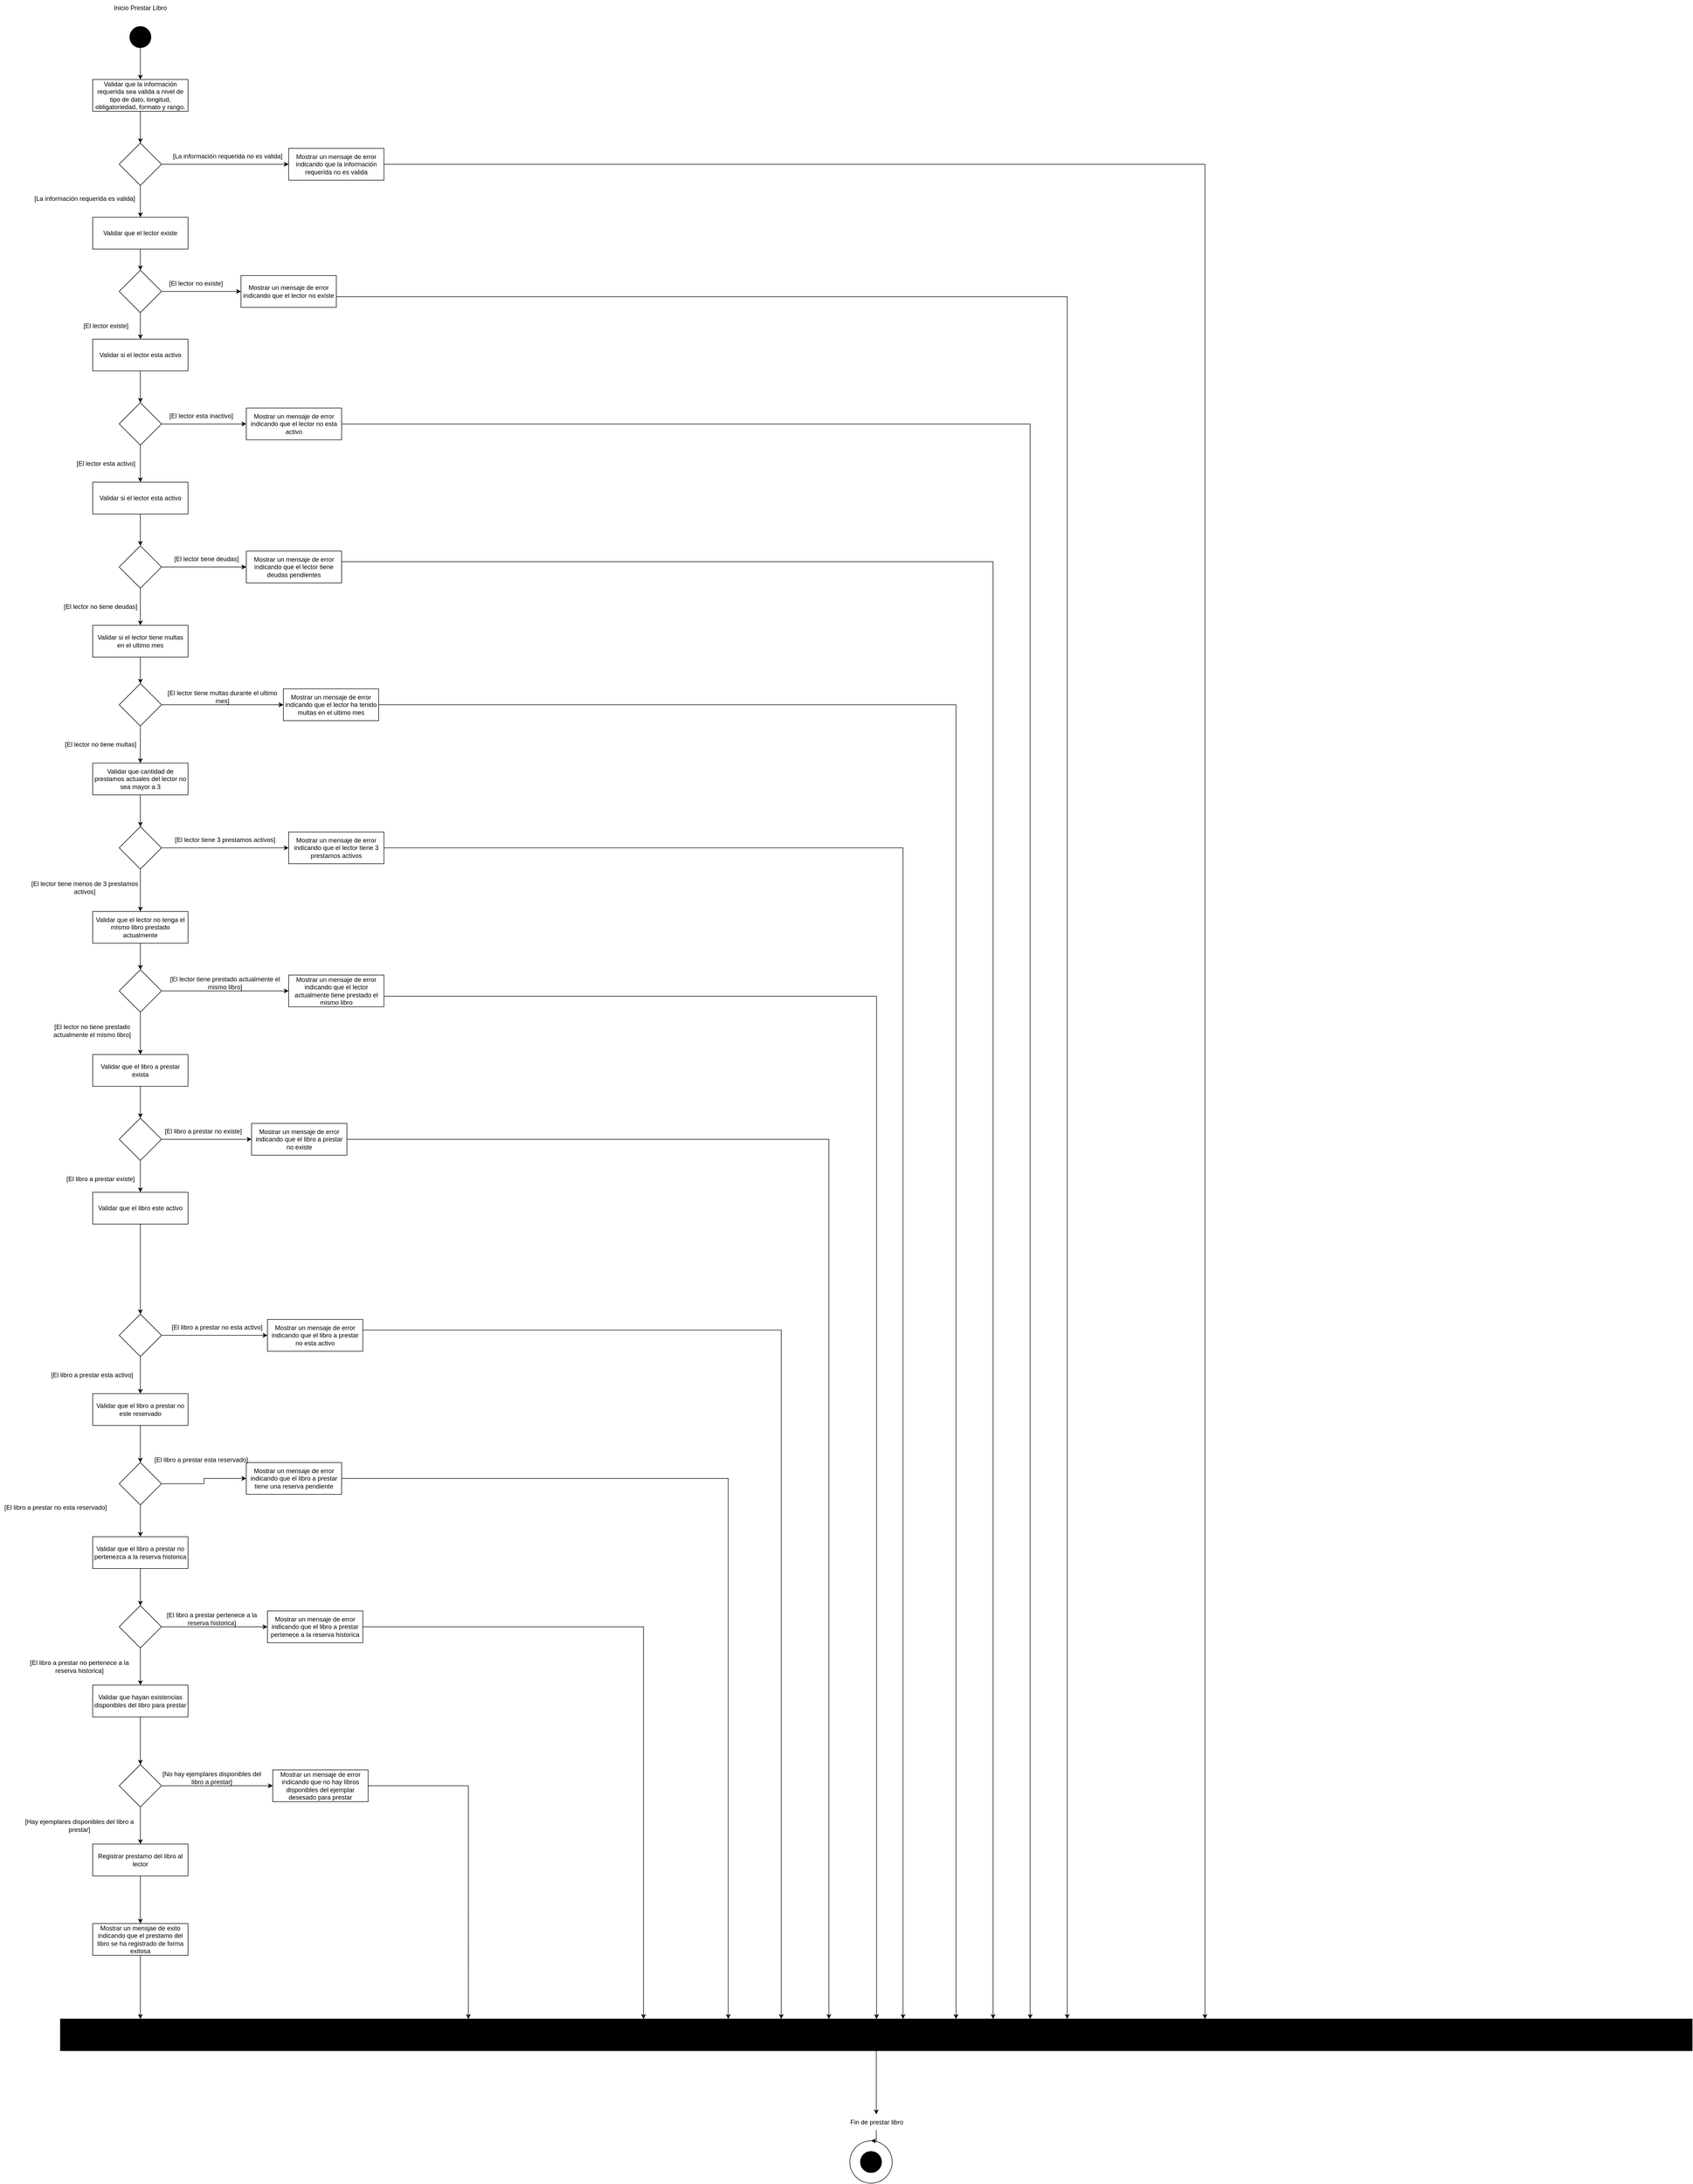 <mxfile version="23.0.2" type="device">
  <diagram name="Página-1" id="2wNSkFwUTsily4vIm5Uc">
    <mxGraphModel dx="4347" dy="2096" grid="1" gridSize="10" guides="1" tooltips="1" connect="1" arrows="1" fold="1" page="1" pageScale="1" pageWidth="827" pageHeight="1169" math="0" shadow="0">
      <root>
        <mxCell id="0" />
        <mxCell id="1" parent="0" />
        <mxCell id="kF7yWYQd2iyiJ4gFR3c6-122" value="" style="ellipse;whiteSpace=wrap;html=1;aspect=fixed;" vertex="1" parent="1">
          <mxGeometry x="1529.5" y="4180" width="80" height="80" as="geometry" />
        </mxCell>
        <mxCell id="kF7yWYQd2iyiJ4gFR3c6-5" style="edgeStyle=orthogonalEdgeStyle;rounded=0;orthogonalLoop=1;jettySize=auto;html=1;" edge="1" parent="1" source="kF7yWYQd2iyiJ4gFR3c6-1" target="kF7yWYQd2iyiJ4gFR3c6-3">
          <mxGeometry relative="1" as="geometry" />
        </mxCell>
        <mxCell id="kF7yWYQd2iyiJ4gFR3c6-1" value="" style="ellipse;whiteSpace=wrap;html=1;aspect=fixed;fillColor=#000000;" vertex="1" parent="1">
          <mxGeometry x="170" y="190" width="40" height="40" as="geometry" />
        </mxCell>
        <mxCell id="kF7yWYQd2iyiJ4gFR3c6-2" value="Inicio Prestar Libro" style="text;html=1;strokeColor=none;fillColor=none;align=center;verticalAlign=middle;whiteSpace=wrap;rounded=0;" vertex="1" parent="1">
          <mxGeometry x="135" y="140" width="110" height="30" as="geometry" />
        </mxCell>
        <mxCell id="kF7yWYQd2iyiJ4gFR3c6-7" style="edgeStyle=orthogonalEdgeStyle;rounded=0;orthogonalLoop=1;jettySize=auto;html=1;entryX=0.5;entryY=0;entryDx=0;entryDy=0;" edge="1" parent="1" source="kF7yWYQd2iyiJ4gFR3c6-3" target="kF7yWYQd2iyiJ4gFR3c6-6">
          <mxGeometry relative="1" as="geometry" />
        </mxCell>
        <mxCell id="kF7yWYQd2iyiJ4gFR3c6-3" value="Validar que la información requerida sea valida a nivel de tipo de dato, longitud, obligatoriedad, formato y rango." style="rounded=0;whiteSpace=wrap;html=1;" vertex="1" parent="1">
          <mxGeometry x="100" y="290" width="180" height="60" as="geometry" />
        </mxCell>
        <mxCell id="kF7yWYQd2iyiJ4gFR3c6-9" style="edgeStyle=orthogonalEdgeStyle;rounded=0;orthogonalLoop=1;jettySize=auto;html=1;" edge="1" parent="1" source="kF7yWYQd2iyiJ4gFR3c6-6" target="kF7yWYQd2iyiJ4gFR3c6-8">
          <mxGeometry relative="1" as="geometry" />
        </mxCell>
        <mxCell id="kF7yWYQd2iyiJ4gFR3c6-13" style="edgeStyle=orthogonalEdgeStyle;rounded=0;orthogonalLoop=1;jettySize=auto;html=1;" edge="1" parent="1" source="kF7yWYQd2iyiJ4gFR3c6-6" target="kF7yWYQd2iyiJ4gFR3c6-12">
          <mxGeometry relative="1" as="geometry" />
        </mxCell>
        <mxCell id="kF7yWYQd2iyiJ4gFR3c6-6" value="" style="rhombus;whiteSpace=wrap;html=1;" vertex="1" parent="1">
          <mxGeometry x="150" y="410" width="80" height="80" as="geometry" />
        </mxCell>
        <mxCell id="kF7yWYQd2iyiJ4gFR3c6-118" style="edgeStyle=orthogonalEdgeStyle;rounded=0;orthogonalLoop=1;jettySize=auto;html=1;" edge="1" parent="1" source="kF7yWYQd2iyiJ4gFR3c6-8" target="kF7yWYQd2iyiJ4gFR3c6-105">
          <mxGeometry relative="1" as="geometry">
            <Array as="points">
              <mxPoint x="2200" y="450" />
            </Array>
          </mxGeometry>
        </mxCell>
        <mxCell id="kF7yWYQd2iyiJ4gFR3c6-8" value="Mostrar un mensaje de error indicando que la información requerida no es valida" style="rounded=0;whiteSpace=wrap;html=1;" vertex="1" parent="1">
          <mxGeometry x="470" y="420" width="180" height="60" as="geometry" />
        </mxCell>
        <mxCell id="kF7yWYQd2iyiJ4gFR3c6-10" value="[La información requerida no es valida]" style="text;html=1;strokeColor=none;fillColor=none;align=center;verticalAlign=middle;whiteSpace=wrap;rounded=0;" vertex="1" parent="1">
          <mxGeometry x="250" y="420" width="210" height="30" as="geometry" />
        </mxCell>
        <mxCell id="kF7yWYQd2iyiJ4gFR3c6-11" value="[La información requerida es valida]" style="text;html=1;strokeColor=none;fillColor=none;align=center;verticalAlign=middle;whiteSpace=wrap;rounded=0;" vertex="1" parent="1">
          <mxGeometry x="-20" y="500" width="210" height="30" as="geometry" />
        </mxCell>
        <mxCell id="kF7yWYQd2iyiJ4gFR3c6-15" style="edgeStyle=orthogonalEdgeStyle;rounded=0;orthogonalLoop=1;jettySize=auto;html=1;" edge="1" parent="1" source="kF7yWYQd2iyiJ4gFR3c6-12" target="kF7yWYQd2iyiJ4gFR3c6-14">
          <mxGeometry relative="1" as="geometry" />
        </mxCell>
        <mxCell id="kF7yWYQd2iyiJ4gFR3c6-12" value="Validar que el lector existe" style="rounded=0;whiteSpace=wrap;html=1;" vertex="1" parent="1">
          <mxGeometry x="100" y="550" width="180" height="60" as="geometry" />
        </mxCell>
        <mxCell id="kF7yWYQd2iyiJ4gFR3c6-18" style="edgeStyle=orthogonalEdgeStyle;rounded=0;orthogonalLoop=1;jettySize=auto;html=1;" edge="1" parent="1" source="kF7yWYQd2iyiJ4gFR3c6-14" target="kF7yWYQd2iyiJ4gFR3c6-17">
          <mxGeometry relative="1" as="geometry" />
        </mxCell>
        <mxCell id="kF7yWYQd2iyiJ4gFR3c6-20" style="edgeStyle=orthogonalEdgeStyle;rounded=0;orthogonalLoop=1;jettySize=auto;html=1;" edge="1" parent="1" source="kF7yWYQd2iyiJ4gFR3c6-14" target="kF7yWYQd2iyiJ4gFR3c6-19">
          <mxGeometry relative="1" as="geometry" />
        </mxCell>
        <mxCell id="kF7yWYQd2iyiJ4gFR3c6-14" value="" style="rhombus;whiteSpace=wrap;html=1;" vertex="1" parent="1">
          <mxGeometry x="150" y="650" width="80" height="80" as="geometry" />
        </mxCell>
        <mxCell id="kF7yWYQd2iyiJ4gFR3c6-16" value="[El lector no existe]" style="text;html=1;strokeColor=none;fillColor=none;align=center;verticalAlign=middle;whiteSpace=wrap;rounded=0;" vertex="1" parent="1">
          <mxGeometry x="190" y="660" width="210" height="30" as="geometry" />
        </mxCell>
        <mxCell id="kF7yWYQd2iyiJ4gFR3c6-117" style="edgeStyle=orthogonalEdgeStyle;rounded=0;orthogonalLoop=1;jettySize=auto;html=1;" edge="1" parent="1" source="kF7yWYQd2iyiJ4gFR3c6-17" target="kF7yWYQd2iyiJ4gFR3c6-105">
          <mxGeometry relative="1" as="geometry">
            <Array as="points">
              <mxPoint x="1940" y="700" />
            </Array>
          </mxGeometry>
        </mxCell>
        <mxCell id="kF7yWYQd2iyiJ4gFR3c6-17" value="Mostrar un mensaje de error indicando que el lector no existe" style="rounded=0;whiteSpace=wrap;html=1;" vertex="1" parent="1">
          <mxGeometry x="380" y="660" width="180" height="60" as="geometry" />
        </mxCell>
        <mxCell id="kF7yWYQd2iyiJ4gFR3c6-37" style="edgeStyle=orthogonalEdgeStyle;rounded=0;orthogonalLoop=1;jettySize=auto;html=1;" edge="1" parent="1" source="kF7yWYQd2iyiJ4gFR3c6-19" target="kF7yWYQd2iyiJ4gFR3c6-22">
          <mxGeometry relative="1" as="geometry" />
        </mxCell>
        <mxCell id="kF7yWYQd2iyiJ4gFR3c6-19" value="Validar si el lector esta activo" style="rounded=0;whiteSpace=wrap;html=1;" vertex="1" parent="1">
          <mxGeometry x="100" y="780" width="180" height="60" as="geometry" />
        </mxCell>
        <mxCell id="kF7yWYQd2iyiJ4gFR3c6-21" value="[El lector existe]" style="text;html=1;strokeColor=none;fillColor=none;align=center;verticalAlign=middle;whiteSpace=wrap;rounded=0;" vertex="1" parent="1">
          <mxGeometry x="20" y="740" width="210" height="30" as="geometry" />
        </mxCell>
        <mxCell id="kF7yWYQd2iyiJ4gFR3c6-38" style="edgeStyle=orthogonalEdgeStyle;rounded=0;orthogonalLoop=1;jettySize=auto;html=1;entryX=0;entryY=0.5;entryDx=0;entryDy=0;" edge="1" parent="1" source="kF7yWYQd2iyiJ4gFR3c6-22" target="kF7yWYQd2iyiJ4gFR3c6-24">
          <mxGeometry relative="1" as="geometry" />
        </mxCell>
        <mxCell id="kF7yWYQd2iyiJ4gFR3c6-39" style="edgeStyle=orthogonalEdgeStyle;rounded=0;orthogonalLoop=1;jettySize=auto;html=1;" edge="1" parent="1" source="kF7yWYQd2iyiJ4gFR3c6-22" target="kF7yWYQd2iyiJ4gFR3c6-25">
          <mxGeometry relative="1" as="geometry" />
        </mxCell>
        <mxCell id="kF7yWYQd2iyiJ4gFR3c6-22" value="" style="rhombus;whiteSpace=wrap;html=1;" vertex="1" parent="1">
          <mxGeometry x="150" y="900" width="80" height="80" as="geometry" />
        </mxCell>
        <mxCell id="kF7yWYQd2iyiJ4gFR3c6-23" value="[El lector esta inactivo]" style="text;html=1;strokeColor=none;fillColor=none;align=center;verticalAlign=middle;whiteSpace=wrap;rounded=0;" vertex="1" parent="1">
          <mxGeometry x="200" y="910" width="210" height="30" as="geometry" />
        </mxCell>
        <mxCell id="kF7yWYQd2iyiJ4gFR3c6-116" style="edgeStyle=orthogonalEdgeStyle;rounded=0;orthogonalLoop=1;jettySize=auto;html=1;" edge="1" parent="1" source="kF7yWYQd2iyiJ4gFR3c6-24" target="kF7yWYQd2iyiJ4gFR3c6-105">
          <mxGeometry relative="1" as="geometry">
            <Array as="points">
              <mxPoint x="1870" y="940" />
            </Array>
          </mxGeometry>
        </mxCell>
        <mxCell id="kF7yWYQd2iyiJ4gFR3c6-24" value="Mostrar un mensaje de error indicando que el lector no esta activo" style="rounded=0;whiteSpace=wrap;html=1;" vertex="1" parent="1">
          <mxGeometry x="390" y="910" width="180" height="60" as="geometry" />
        </mxCell>
        <mxCell id="kF7yWYQd2iyiJ4gFR3c6-40" style="edgeStyle=orthogonalEdgeStyle;rounded=0;orthogonalLoop=1;jettySize=auto;html=1;entryX=0.5;entryY=0;entryDx=0;entryDy=0;" edge="1" parent="1" source="kF7yWYQd2iyiJ4gFR3c6-25" target="kF7yWYQd2iyiJ4gFR3c6-27">
          <mxGeometry relative="1" as="geometry" />
        </mxCell>
        <mxCell id="kF7yWYQd2iyiJ4gFR3c6-25" value="Validar si el lector esta activo" style="rounded=0;whiteSpace=wrap;html=1;" vertex="1" parent="1">
          <mxGeometry x="100" y="1050" width="180" height="60" as="geometry" />
        </mxCell>
        <mxCell id="kF7yWYQd2iyiJ4gFR3c6-26" value="[El lector esta activo]" style="text;html=1;strokeColor=none;fillColor=none;align=center;verticalAlign=middle;whiteSpace=wrap;rounded=0;" vertex="1" parent="1">
          <mxGeometry x="20" y="1000" width="210" height="30" as="geometry" />
        </mxCell>
        <mxCell id="kF7yWYQd2iyiJ4gFR3c6-41" style="edgeStyle=orthogonalEdgeStyle;rounded=0;orthogonalLoop=1;jettySize=auto;html=1;" edge="1" parent="1" source="kF7yWYQd2iyiJ4gFR3c6-27" target="kF7yWYQd2iyiJ4gFR3c6-29">
          <mxGeometry relative="1" as="geometry" />
        </mxCell>
        <mxCell id="kF7yWYQd2iyiJ4gFR3c6-42" style="edgeStyle=orthogonalEdgeStyle;rounded=0;orthogonalLoop=1;jettySize=auto;html=1;" edge="1" parent="1" source="kF7yWYQd2iyiJ4gFR3c6-27" target="kF7yWYQd2iyiJ4gFR3c6-31">
          <mxGeometry relative="1" as="geometry" />
        </mxCell>
        <mxCell id="kF7yWYQd2iyiJ4gFR3c6-27" value="" style="rhombus;whiteSpace=wrap;html=1;" vertex="1" parent="1">
          <mxGeometry x="150" y="1170" width="80" height="80" as="geometry" />
        </mxCell>
        <mxCell id="kF7yWYQd2iyiJ4gFR3c6-28" value="[El lector tiene deudas]" style="text;html=1;strokeColor=none;fillColor=none;align=center;verticalAlign=middle;whiteSpace=wrap;rounded=0;" vertex="1" parent="1">
          <mxGeometry x="210" y="1180" width="210" height="30" as="geometry" />
        </mxCell>
        <mxCell id="kF7yWYQd2iyiJ4gFR3c6-115" style="edgeStyle=orthogonalEdgeStyle;rounded=0;orthogonalLoop=1;jettySize=auto;html=1;" edge="1" parent="1" source="kF7yWYQd2iyiJ4gFR3c6-29" target="kF7yWYQd2iyiJ4gFR3c6-105">
          <mxGeometry relative="1" as="geometry">
            <Array as="points">
              <mxPoint x="1800" y="1200" />
            </Array>
          </mxGeometry>
        </mxCell>
        <mxCell id="kF7yWYQd2iyiJ4gFR3c6-29" value="Mostrar un mensaje de error indicando que el lector tiene deudas pendientes" style="rounded=0;whiteSpace=wrap;html=1;" vertex="1" parent="1">
          <mxGeometry x="390" y="1180" width="180" height="60" as="geometry" />
        </mxCell>
        <mxCell id="kF7yWYQd2iyiJ4gFR3c6-30" value="[El lector no tiene deudas]" style="text;html=1;strokeColor=none;fillColor=none;align=center;verticalAlign=middle;whiteSpace=wrap;rounded=0;" vertex="1" parent="1">
          <mxGeometry x="10" y="1270" width="210" height="30" as="geometry" />
        </mxCell>
        <mxCell id="kF7yWYQd2iyiJ4gFR3c6-43" style="edgeStyle=orthogonalEdgeStyle;rounded=0;orthogonalLoop=1;jettySize=auto;html=1;entryX=0.5;entryY=0;entryDx=0;entryDy=0;" edge="1" parent="1" source="kF7yWYQd2iyiJ4gFR3c6-31" target="kF7yWYQd2iyiJ4gFR3c6-32">
          <mxGeometry relative="1" as="geometry" />
        </mxCell>
        <mxCell id="kF7yWYQd2iyiJ4gFR3c6-31" value="Validar si el lector tiene multas en el ultimo mes" style="rounded=0;whiteSpace=wrap;html=1;" vertex="1" parent="1">
          <mxGeometry x="100" y="1320" width="180" height="60" as="geometry" />
        </mxCell>
        <mxCell id="kF7yWYQd2iyiJ4gFR3c6-44" style="edgeStyle=orthogonalEdgeStyle;rounded=0;orthogonalLoop=1;jettySize=auto;html=1;entryX=0;entryY=0.5;entryDx=0;entryDy=0;" edge="1" parent="1" source="kF7yWYQd2iyiJ4gFR3c6-32" target="kF7yWYQd2iyiJ4gFR3c6-33">
          <mxGeometry relative="1" as="geometry" />
        </mxCell>
        <mxCell id="kF7yWYQd2iyiJ4gFR3c6-45" style="edgeStyle=orthogonalEdgeStyle;rounded=0;orthogonalLoop=1;jettySize=auto;html=1;entryX=0.5;entryY=0;entryDx=0;entryDy=0;" edge="1" parent="1" source="kF7yWYQd2iyiJ4gFR3c6-32" target="kF7yWYQd2iyiJ4gFR3c6-36">
          <mxGeometry relative="1" as="geometry" />
        </mxCell>
        <mxCell id="kF7yWYQd2iyiJ4gFR3c6-32" value="" style="rhombus;whiteSpace=wrap;html=1;" vertex="1" parent="1">
          <mxGeometry x="150" y="1430" width="80" height="80" as="geometry" />
        </mxCell>
        <mxCell id="kF7yWYQd2iyiJ4gFR3c6-114" style="edgeStyle=orthogonalEdgeStyle;rounded=0;orthogonalLoop=1;jettySize=auto;html=1;" edge="1" parent="1" source="kF7yWYQd2iyiJ4gFR3c6-33" target="kF7yWYQd2iyiJ4gFR3c6-105">
          <mxGeometry relative="1" as="geometry">
            <Array as="points">
              <mxPoint x="1730" y="1470" />
            </Array>
          </mxGeometry>
        </mxCell>
        <mxCell id="kF7yWYQd2iyiJ4gFR3c6-33" value="Mostrar un mensaje de error indicando que el lector ha tenido multas en el ultimo mes" style="rounded=0;whiteSpace=wrap;html=1;" vertex="1" parent="1">
          <mxGeometry x="460" y="1440" width="180" height="60" as="geometry" />
        </mxCell>
        <mxCell id="kF7yWYQd2iyiJ4gFR3c6-34" value="[El lector tiene multas durante el ultimo mes]" style="text;html=1;strokeColor=none;fillColor=none;align=center;verticalAlign=middle;whiteSpace=wrap;rounded=0;" vertex="1" parent="1">
          <mxGeometry x="240" y="1440" width="210" height="30" as="geometry" />
        </mxCell>
        <mxCell id="kF7yWYQd2iyiJ4gFR3c6-35" value="[El lector no tiene multas]" style="text;html=1;strokeColor=none;fillColor=none;align=center;verticalAlign=middle;whiteSpace=wrap;rounded=0;" vertex="1" parent="1">
          <mxGeometry x="10" y="1530" width="210" height="30" as="geometry" />
        </mxCell>
        <mxCell id="kF7yWYQd2iyiJ4gFR3c6-54" style="edgeStyle=orthogonalEdgeStyle;rounded=0;orthogonalLoop=1;jettySize=auto;html=1;entryX=0.5;entryY=0;entryDx=0;entryDy=0;" edge="1" parent="1" source="kF7yWYQd2iyiJ4gFR3c6-36" target="kF7yWYQd2iyiJ4gFR3c6-46">
          <mxGeometry relative="1" as="geometry" />
        </mxCell>
        <mxCell id="kF7yWYQd2iyiJ4gFR3c6-36" value="Validar que cantidad de prestamos actuales del lector no sea mayor a 3" style="rounded=0;whiteSpace=wrap;html=1;" vertex="1" parent="1">
          <mxGeometry x="100" y="1580" width="180" height="60" as="geometry" />
        </mxCell>
        <mxCell id="kF7yWYQd2iyiJ4gFR3c6-55" style="edgeStyle=orthogonalEdgeStyle;rounded=0;orthogonalLoop=1;jettySize=auto;html=1;" edge="1" parent="1" source="kF7yWYQd2iyiJ4gFR3c6-46" target="kF7yWYQd2iyiJ4gFR3c6-47">
          <mxGeometry relative="1" as="geometry" />
        </mxCell>
        <mxCell id="kF7yWYQd2iyiJ4gFR3c6-56" style="edgeStyle=orthogonalEdgeStyle;rounded=0;orthogonalLoop=1;jettySize=auto;html=1;entryX=0.5;entryY=0;entryDx=0;entryDy=0;" edge="1" parent="1" source="kF7yWYQd2iyiJ4gFR3c6-46" target="kF7yWYQd2iyiJ4gFR3c6-49">
          <mxGeometry relative="1" as="geometry" />
        </mxCell>
        <mxCell id="kF7yWYQd2iyiJ4gFR3c6-46" value="" style="rhombus;whiteSpace=wrap;html=1;" vertex="1" parent="1">
          <mxGeometry x="150" y="1700" width="80" height="80" as="geometry" />
        </mxCell>
        <mxCell id="kF7yWYQd2iyiJ4gFR3c6-113" style="edgeStyle=orthogonalEdgeStyle;rounded=0;orthogonalLoop=1;jettySize=auto;html=1;" edge="1" parent="1" source="kF7yWYQd2iyiJ4gFR3c6-47" target="kF7yWYQd2iyiJ4gFR3c6-105">
          <mxGeometry relative="1" as="geometry">
            <Array as="points">
              <mxPoint x="1630" y="1740" />
            </Array>
          </mxGeometry>
        </mxCell>
        <mxCell id="kF7yWYQd2iyiJ4gFR3c6-47" value="Mostrar un mensaje de error indicando que el lector tiene 3 prestamos activos" style="rounded=0;whiteSpace=wrap;html=1;" vertex="1" parent="1">
          <mxGeometry x="470" y="1710" width="180" height="60" as="geometry" />
        </mxCell>
        <mxCell id="kF7yWYQd2iyiJ4gFR3c6-48" value="[El lector tiene 3 prestamos activos]" style="text;html=1;strokeColor=none;fillColor=none;align=center;verticalAlign=middle;whiteSpace=wrap;rounded=0;" vertex="1" parent="1">
          <mxGeometry x="245" y="1710" width="210" height="30" as="geometry" />
        </mxCell>
        <mxCell id="kF7yWYQd2iyiJ4gFR3c6-57" style="edgeStyle=orthogonalEdgeStyle;rounded=0;orthogonalLoop=1;jettySize=auto;html=1;entryX=0.5;entryY=0;entryDx=0;entryDy=0;" edge="1" parent="1" source="kF7yWYQd2iyiJ4gFR3c6-49" target="kF7yWYQd2iyiJ4gFR3c6-51">
          <mxGeometry relative="1" as="geometry" />
        </mxCell>
        <mxCell id="kF7yWYQd2iyiJ4gFR3c6-49" value="Validar que el lector no tenga el mismo libro prestado actualmente" style="rounded=0;whiteSpace=wrap;html=1;" vertex="1" parent="1">
          <mxGeometry x="100" y="1860" width="180" height="60" as="geometry" />
        </mxCell>
        <mxCell id="kF7yWYQd2iyiJ4gFR3c6-50" value="[El lector tiene menos de 3 prestamos activos]" style="text;html=1;strokeColor=none;fillColor=none;align=center;verticalAlign=middle;whiteSpace=wrap;rounded=0;" vertex="1" parent="1">
          <mxGeometry x="-20" y="1800" width="210" height="30" as="geometry" />
        </mxCell>
        <mxCell id="kF7yWYQd2iyiJ4gFR3c6-58" style="edgeStyle=orthogonalEdgeStyle;rounded=0;orthogonalLoop=1;jettySize=auto;html=1;" edge="1" parent="1" source="kF7yWYQd2iyiJ4gFR3c6-51" target="kF7yWYQd2iyiJ4gFR3c6-53">
          <mxGeometry relative="1" as="geometry" />
        </mxCell>
        <mxCell id="kF7yWYQd2iyiJ4gFR3c6-61" style="edgeStyle=orthogonalEdgeStyle;rounded=0;orthogonalLoop=1;jettySize=auto;html=1;" edge="1" parent="1" source="kF7yWYQd2iyiJ4gFR3c6-51" target="kF7yWYQd2iyiJ4gFR3c6-59">
          <mxGeometry relative="1" as="geometry" />
        </mxCell>
        <mxCell id="kF7yWYQd2iyiJ4gFR3c6-51" value="" style="rhombus;whiteSpace=wrap;html=1;" vertex="1" parent="1">
          <mxGeometry x="150" y="1970" width="80" height="80" as="geometry" />
        </mxCell>
        <mxCell id="kF7yWYQd2iyiJ4gFR3c6-52" value="[El lector tiene prestado actualmente el mismo libro]" style="text;html=1;strokeColor=none;fillColor=none;align=center;verticalAlign=middle;whiteSpace=wrap;rounded=0;" vertex="1" parent="1">
          <mxGeometry x="245" y="1980" width="210" height="30" as="geometry" />
        </mxCell>
        <mxCell id="kF7yWYQd2iyiJ4gFR3c6-112" style="edgeStyle=orthogonalEdgeStyle;rounded=0;orthogonalLoop=1;jettySize=auto;html=1;" edge="1" parent="1" source="kF7yWYQd2iyiJ4gFR3c6-53" target="kF7yWYQd2iyiJ4gFR3c6-105">
          <mxGeometry relative="1" as="geometry">
            <Array as="points">
              <mxPoint x="1580" y="2020" />
            </Array>
          </mxGeometry>
        </mxCell>
        <mxCell id="kF7yWYQd2iyiJ4gFR3c6-53" value="Mostrar un mensaje de error indicando que el lector actualmente tiene prestado el mismo libro" style="rounded=0;whiteSpace=wrap;html=1;" vertex="1" parent="1">
          <mxGeometry x="470" y="1980" width="180" height="60" as="geometry" />
        </mxCell>
        <mxCell id="kF7yWYQd2iyiJ4gFR3c6-63" style="edgeStyle=orthogonalEdgeStyle;rounded=0;orthogonalLoop=1;jettySize=auto;html=1;" edge="1" parent="1" source="kF7yWYQd2iyiJ4gFR3c6-59" target="kF7yWYQd2iyiJ4gFR3c6-62">
          <mxGeometry relative="1" as="geometry" />
        </mxCell>
        <mxCell id="kF7yWYQd2iyiJ4gFR3c6-59" value="Validar que el libro a prestar exista" style="rounded=0;whiteSpace=wrap;html=1;" vertex="1" parent="1">
          <mxGeometry x="100" y="2130" width="180" height="60" as="geometry" />
        </mxCell>
        <mxCell id="kF7yWYQd2iyiJ4gFR3c6-60" value="[El lector no tiene prestado actualmente el mismo libro]" style="text;html=1;strokeColor=none;fillColor=none;align=center;verticalAlign=middle;whiteSpace=wrap;rounded=0;" vertex="1" parent="1">
          <mxGeometry x="-6" y="2070" width="210" height="30" as="geometry" />
        </mxCell>
        <mxCell id="kF7yWYQd2iyiJ4gFR3c6-66" style="edgeStyle=orthogonalEdgeStyle;rounded=0;orthogonalLoop=1;jettySize=auto;html=1;" edge="1" parent="1" source="kF7yWYQd2iyiJ4gFR3c6-62" target="kF7yWYQd2iyiJ4gFR3c6-64">
          <mxGeometry relative="1" as="geometry" />
        </mxCell>
        <mxCell id="kF7yWYQd2iyiJ4gFR3c6-69" style="edgeStyle=orthogonalEdgeStyle;rounded=0;orthogonalLoop=1;jettySize=auto;html=1;" edge="1" parent="1" source="kF7yWYQd2iyiJ4gFR3c6-62" target="kF7yWYQd2iyiJ4gFR3c6-68">
          <mxGeometry relative="1" as="geometry" />
        </mxCell>
        <mxCell id="kF7yWYQd2iyiJ4gFR3c6-62" value="" style="rhombus;whiteSpace=wrap;html=1;" vertex="1" parent="1">
          <mxGeometry x="150" y="2250" width="80" height="80" as="geometry" />
        </mxCell>
        <mxCell id="kF7yWYQd2iyiJ4gFR3c6-111" style="edgeStyle=orthogonalEdgeStyle;rounded=0;orthogonalLoop=1;jettySize=auto;html=1;" edge="1" parent="1" source="kF7yWYQd2iyiJ4gFR3c6-64" target="kF7yWYQd2iyiJ4gFR3c6-105">
          <mxGeometry relative="1" as="geometry">
            <Array as="points">
              <mxPoint x="1490" y="2290" />
            </Array>
          </mxGeometry>
        </mxCell>
        <mxCell id="kF7yWYQd2iyiJ4gFR3c6-64" value="Mostrar un mensaje de error indicando que el libro a prestar no existe" style="rounded=0;whiteSpace=wrap;html=1;" vertex="1" parent="1">
          <mxGeometry x="400" y="2260" width="180" height="60" as="geometry" />
        </mxCell>
        <mxCell id="kF7yWYQd2iyiJ4gFR3c6-65" value="[El libro a prestar no existe]" style="text;html=1;strokeColor=none;fillColor=none;align=center;verticalAlign=middle;whiteSpace=wrap;rounded=0;" vertex="1" parent="1">
          <mxGeometry x="204" y="2260" width="210" height="30" as="geometry" />
        </mxCell>
        <mxCell id="kF7yWYQd2iyiJ4gFR3c6-67" value="[El libro a prestar existe]" style="text;html=1;strokeColor=none;fillColor=none;align=center;verticalAlign=middle;whiteSpace=wrap;rounded=0;" vertex="1" parent="1">
          <mxGeometry x="10" y="2350" width="210" height="30" as="geometry" />
        </mxCell>
        <mxCell id="kF7yWYQd2iyiJ4gFR3c6-73" style="edgeStyle=orthogonalEdgeStyle;rounded=0;orthogonalLoop=1;jettySize=auto;html=1;entryX=0.5;entryY=0;entryDx=0;entryDy=0;" edge="1" parent="1" source="kF7yWYQd2iyiJ4gFR3c6-68" target="kF7yWYQd2iyiJ4gFR3c6-70">
          <mxGeometry relative="1" as="geometry">
            <mxPoint x="190" y="2590" as="targetPoint" />
          </mxGeometry>
        </mxCell>
        <mxCell id="kF7yWYQd2iyiJ4gFR3c6-68" value="Validar que el libro este activo" style="rounded=0;whiteSpace=wrap;html=1;" vertex="1" parent="1">
          <mxGeometry x="100" y="2390" width="180" height="60" as="geometry" />
        </mxCell>
        <mxCell id="kF7yWYQd2iyiJ4gFR3c6-74" style="edgeStyle=orthogonalEdgeStyle;rounded=0;orthogonalLoop=1;jettySize=auto;html=1;" edge="1" parent="1" source="kF7yWYQd2iyiJ4gFR3c6-70" target="kF7yWYQd2iyiJ4gFR3c6-71">
          <mxGeometry relative="1" as="geometry" />
        </mxCell>
        <mxCell id="kF7yWYQd2iyiJ4gFR3c6-77" style="edgeStyle=orthogonalEdgeStyle;rounded=0;orthogonalLoop=1;jettySize=auto;html=1;entryX=0.5;entryY=0;entryDx=0;entryDy=0;" edge="1" parent="1" source="kF7yWYQd2iyiJ4gFR3c6-70" target="kF7yWYQd2iyiJ4gFR3c6-76">
          <mxGeometry relative="1" as="geometry" />
        </mxCell>
        <mxCell id="kF7yWYQd2iyiJ4gFR3c6-70" value="" style="rhombus;whiteSpace=wrap;html=1;" vertex="1" parent="1">
          <mxGeometry x="150" y="2620" width="80" height="80" as="geometry" />
        </mxCell>
        <mxCell id="kF7yWYQd2iyiJ4gFR3c6-110" style="edgeStyle=orthogonalEdgeStyle;rounded=0;orthogonalLoop=1;jettySize=auto;html=1;" edge="1" parent="1" source="kF7yWYQd2iyiJ4gFR3c6-71" target="kF7yWYQd2iyiJ4gFR3c6-105">
          <mxGeometry relative="1" as="geometry">
            <Array as="points">
              <mxPoint x="1400" y="2650" />
            </Array>
          </mxGeometry>
        </mxCell>
        <mxCell id="kF7yWYQd2iyiJ4gFR3c6-71" value="Mostrar un mensaje de error indicando que el libro a prestar no esta activo" style="rounded=0;whiteSpace=wrap;html=1;" vertex="1" parent="1">
          <mxGeometry x="430" y="2630" width="180" height="60" as="geometry" />
        </mxCell>
        <mxCell id="kF7yWYQd2iyiJ4gFR3c6-72" value="[El libro a prestar no esta activo]" style="text;html=1;strokeColor=none;fillColor=none;align=center;verticalAlign=middle;whiteSpace=wrap;rounded=0;" vertex="1" parent="1">
          <mxGeometry x="230" y="2630" width="210" height="30" as="geometry" />
        </mxCell>
        <mxCell id="kF7yWYQd2iyiJ4gFR3c6-75" value="[El libro a prestar esta activo]" style="text;html=1;strokeColor=none;fillColor=none;align=center;verticalAlign=middle;whiteSpace=wrap;rounded=0;" vertex="1" parent="1">
          <mxGeometry x="-6" y="2720" width="210" height="30" as="geometry" />
        </mxCell>
        <mxCell id="kF7yWYQd2iyiJ4gFR3c6-91" style="edgeStyle=orthogonalEdgeStyle;rounded=0;orthogonalLoop=1;jettySize=auto;html=1;entryX=0.5;entryY=0;entryDx=0;entryDy=0;" edge="1" parent="1" source="kF7yWYQd2iyiJ4gFR3c6-76" target="kF7yWYQd2iyiJ4gFR3c6-79">
          <mxGeometry relative="1" as="geometry" />
        </mxCell>
        <mxCell id="kF7yWYQd2iyiJ4gFR3c6-76" value="Validar que el libro a prestar no este reservado" style="rounded=0;whiteSpace=wrap;html=1;" vertex="1" parent="1">
          <mxGeometry x="100" y="2770" width="180" height="60" as="geometry" />
        </mxCell>
        <mxCell id="kF7yWYQd2iyiJ4gFR3c6-92" style="edgeStyle=orthogonalEdgeStyle;rounded=0;orthogonalLoop=1;jettySize=auto;html=1;entryX=0;entryY=0.5;entryDx=0;entryDy=0;" edge="1" parent="1" source="kF7yWYQd2iyiJ4gFR3c6-79" target="kF7yWYQd2iyiJ4gFR3c6-80">
          <mxGeometry relative="1" as="geometry" />
        </mxCell>
        <mxCell id="kF7yWYQd2iyiJ4gFR3c6-103" style="edgeStyle=orthogonalEdgeStyle;rounded=0;orthogonalLoop=1;jettySize=auto;html=1;" edge="1" parent="1" source="kF7yWYQd2iyiJ4gFR3c6-79" target="kF7yWYQd2iyiJ4gFR3c6-82">
          <mxGeometry relative="1" as="geometry" />
        </mxCell>
        <mxCell id="kF7yWYQd2iyiJ4gFR3c6-79" value="" style="rhombus;whiteSpace=wrap;html=1;" vertex="1" parent="1">
          <mxGeometry x="150" y="2900" width="80" height="80" as="geometry" />
        </mxCell>
        <mxCell id="kF7yWYQd2iyiJ4gFR3c6-109" style="edgeStyle=orthogonalEdgeStyle;rounded=0;orthogonalLoop=1;jettySize=auto;html=1;" edge="1" parent="1" source="kF7yWYQd2iyiJ4gFR3c6-80" target="kF7yWYQd2iyiJ4gFR3c6-105">
          <mxGeometry relative="1" as="geometry">
            <mxPoint x="1420" y="3940" as="targetPoint" />
            <Array as="points">
              <mxPoint x="1300" y="2930" />
            </Array>
          </mxGeometry>
        </mxCell>
        <mxCell id="kF7yWYQd2iyiJ4gFR3c6-80" value="Mostrar un mensaje de error indicando que el libro a prestar tiene una reserva pendiente" style="rounded=0;whiteSpace=wrap;html=1;" vertex="1" parent="1">
          <mxGeometry x="390" y="2900" width="180" height="60" as="geometry" />
        </mxCell>
        <mxCell id="kF7yWYQd2iyiJ4gFR3c6-81" value="[El libro a prestar esta reservado]" style="text;html=1;strokeColor=none;fillColor=none;align=center;verticalAlign=middle;whiteSpace=wrap;rounded=0;" vertex="1" parent="1">
          <mxGeometry x="200" y="2880" width="210" height="30" as="geometry" />
        </mxCell>
        <mxCell id="kF7yWYQd2iyiJ4gFR3c6-104" style="edgeStyle=orthogonalEdgeStyle;rounded=0;orthogonalLoop=1;jettySize=auto;html=1;" edge="1" parent="1" source="kF7yWYQd2iyiJ4gFR3c6-82" target="kF7yWYQd2iyiJ4gFR3c6-84">
          <mxGeometry relative="1" as="geometry" />
        </mxCell>
        <mxCell id="kF7yWYQd2iyiJ4gFR3c6-82" value="Validar que el libro a prestar no pertenezca a la reserva historica" style="rounded=0;whiteSpace=wrap;html=1;" vertex="1" parent="1">
          <mxGeometry x="100" y="3040" width="180" height="60" as="geometry" />
        </mxCell>
        <mxCell id="kF7yWYQd2iyiJ4gFR3c6-83" value="[El libro a prestar no esta reservado]" style="text;html=1;strokeColor=none;fillColor=none;align=center;verticalAlign=middle;whiteSpace=wrap;rounded=0;" vertex="1" parent="1">
          <mxGeometry x="-75" y="2970" width="210" height="30" as="geometry" />
        </mxCell>
        <mxCell id="kF7yWYQd2iyiJ4gFR3c6-89" style="edgeStyle=orthogonalEdgeStyle;rounded=0;orthogonalLoop=1;jettySize=auto;html=1;" edge="1" parent="1" source="kF7yWYQd2iyiJ4gFR3c6-84" target="kF7yWYQd2iyiJ4gFR3c6-87">
          <mxGeometry relative="1" as="geometry" />
        </mxCell>
        <mxCell id="kF7yWYQd2iyiJ4gFR3c6-90" style="edgeStyle=orthogonalEdgeStyle;rounded=0;orthogonalLoop=1;jettySize=auto;html=1;" edge="1" parent="1" source="kF7yWYQd2iyiJ4gFR3c6-84" target="kF7yWYQd2iyiJ4gFR3c6-85">
          <mxGeometry relative="1" as="geometry" />
        </mxCell>
        <mxCell id="kF7yWYQd2iyiJ4gFR3c6-84" value="" style="rhombus;whiteSpace=wrap;html=1;" vertex="1" parent="1">
          <mxGeometry x="150" y="3170" width="80" height="80" as="geometry" />
        </mxCell>
        <mxCell id="kF7yWYQd2iyiJ4gFR3c6-108" style="edgeStyle=orthogonalEdgeStyle;rounded=0;orthogonalLoop=1;jettySize=auto;html=1;" edge="1" parent="1" source="kF7yWYQd2iyiJ4gFR3c6-85" target="kF7yWYQd2iyiJ4gFR3c6-105">
          <mxGeometry relative="1" as="geometry">
            <Array as="points">
              <mxPoint x="1140" y="3210" />
            </Array>
          </mxGeometry>
        </mxCell>
        <mxCell id="kF7yWYQd2iyiJ4gFR3c6-85" value="Mostrar un mensaje de error indicando que el libro a prestar pertenece a la reserva historica" style="rounded=0;whiteSpace=wrap;html=1;" vertex="1" parent="1">
          <mxGeometry x="430" y="3180" width="180" height="60" as="geometry" />
        </mxCell>
        <mxCell id="kF7yWYQd2iyiJ4gFR3c6-86" value="[El libro a prestar pertenece a la reserva historica]" style="text;html=1;strokeColor=none;fillColor=none;align=center;verticalAlign=middle;whiteSpace=wrap;rounded=0;" vertex="1" parent="1">
          <mxGeometry x="220" y="3180" width="210" height="30" as="geometry" />
        </mxCell>
        <mxCell id="kF7yWYQd2iyiJ4gFR3c6-98" style="edgeStyle=orthogonalEdgeStyle;rounded=0;orthogonalLoop=1;jettySize=auto;html=1;entryX=0.5;entryY=0;entryDx=0;entryDy=0;" edge="1" parent="1" source="kF7yWYQd2iyiJ4gFR3c6-87" target="kF7yWYQd2iyiJ4gFR3c6-94">
          <mxGeometry relative="1" as="geometry" />
        </mxCell>
        <mxCell id="kF7yWYQd2iyiJ4gFR3c6-87" value="Validar que hayan existencias disponibles del libro para prestar" style="rounded=0;whiteSpace=wrap;html=1;" vertex="1" parent="1">
          <mxGeometry x="100" y="3320" width="180" height="60" as="geometry" />
        </mxCell>
        <mxCell id="kF7yWYQd2iyiJ4gFR3c6-88" value="[El libro a prestar no pertenece a la reserva historica]" style="text;html=1;strokeColor=none;fillColor=none;align=center;verticalAlign=middle;whiteSpace=wrap;rounded=0;" vertex="1" parent="1">
          <mxGeometry x="-30" y="3270" width="210" height="30" as="geometry" />
        </mxCell>
        <mxCell id="kF7yWYQd2iyiJ4gFR3c6-93" value="[No hay ejemplares disponibles del libro a prestar]" style="text;html=1;strokeColor=none;fillColor=none;align=center;verticalAlign=middle;whiteSpace=wrap;rounded=0;" vertex="1" parent="1">
          <mxGeometry x="220" y="3480" width="210" height="30" as="geometry" />
        </mxCell>
        <mxCell id="kF7yWYQd2iyiJ4gFR3c6-99" style="edgeStyle=orthogonalEdgeStyle;rounded=0;orthogonalLoop=1;jettySize=auto;html=1;entryX=0.5;entryY=0;entryDx=0;entryDy=0;" edge="1" parent="1" source="kF7yWYQd2iyiJ4gFR3c6-94" target="kF7yWYQd2iyiJ4gFR3c6-96">
          <mxGeometry relative="1" as="geometry" />
        </mxCell>
        <mxCell id="kF7yWYQd2iyiJ4gFR3c6-94" value="" style="rhombus;whiteSpace=wrap;html=1;" vertex="1" parent="1">
          <mxGeometry x="150" y="3470" width="80" height="80" as="geometry" />
        </mxCell>
        <mxCell id="kF7yWYQd2iyiJ4gFR3c6-106" style="edgeStyle=orthogonalEdgeStyle;rounded=0;orthogonalLoop=1;jettySize=auto;html=1;entryX=0.25;entryY=0;entryDx=0;entryDy=0;" edge="1" parent="1" source="kF7yWYQd2iyiJ4gFR3c6-95" target="kF7yWYQd2iyiJ4gFR3c6-105">
          <mxGeometry relative="1" as="geometry">
            <Array as="points">
              <mxPoint x="809" y="3510" />
            </Array>
          </mxGeometry>
        </mxCell>
        <mxCell id="kF7yWYQd2iyiJ4gFR3c6-95" value="Mostrar un mensaje de error indicando que no hay libros disponibles del ejemplar desesado para prestar" style="rounded=0;whiteSpace=wrap;html=1;" vertex="1" parent="1">
          <mxGeometry x="440" y="3480" width="180" height="60" as="geometry" />
        </mxCell>
        <mxCell id="kF7yWYQd2iyiJ4gFR3c6-101" style="edgeStyle=orthogonalEdgeStyle;rounded=0;orthogonalLoop=1;jettySize=auto;html=1;entryX=0.5;entryY=0;entryDx=0;entryDy=0;" edge="1" parent="1" source="kF7yWYQd2iyiJ4gFR3c6-96" target="kF7yWYQd2iyiJ4gFR3c6-100">
          <mxGeometry relative="1" as="geometry" />
        </mxCell>
        <mxCell id="kF7yWYQd2iyiJ4gFR3c6-96" value="Registrar prestamo del libro al lector" style="rounded=0;whiteSpace=wrap;html=1;" vertex="1" parent="1">
          <mxGeometry x="100" y="3620" width="180" height="60" as="geometry" />
        </mxCell>
        <mxCell id="kF7yWYQd2iyiJ4gFR3c6-97" value="[Hay ejemplares disponibles del libro a prestar]" style="text;html=1;strokeColor=none;fillColor=none;align=center;verticalAlign=middle;whiteSpace=wrap;rounded=0;" vertex="1" parent="1">
          <mxGeometry x="-30" y="3570" width="210" height="30" as="geometry" />
        </mxCell>
        <mxCell id="kF7yWYQd2iyiJ4gFR3c6-119" style="edgeStyle=orthogonalEdgeStyle;rounded=0;orthogonalLoop=1;jettySize=auto;html=1;" edge="1" parent="1" source="kF7yWYQd2iyiJ4gFR3c6-100" target="kF7yWYQd2iyiJ4gFR3c6-105">
          <mxGeometry relative="1" as="geometry">
            <Array as="points">
              <mxPoint x="190" y="3950" />
              <mxPoint x="190" y="3950" />
            </Array>
          </mxGeometry>
        </mxCell>
        <mxCell id="kF7yWYQd2iyiJ4gFR3c6-100" value="Mostrar un mensjae de exito indicando que el prestamo del libro se ha registrado de forma exitosa" style="rounded=0;whiteSpace=wrap;html=1;" vertex="1" parent="1">
          <mxGeometry x="100" y="3770" width="180" height="60" as="geometry" />
        </mxCell>
        <mxCell id="kF7yWYQd2iyiJ4gFR3c6-102" style="edgeStyle=orthogonalEdgeStyle;rounded=0;orthogonalLoop=1;jettySize=auto;html=1;entryX=0;entryY=0.5;entryDx=0;entryDy=0;" edge="1" parent="1" source="kF7yWYQd2iyiJ4gFR3c6-94" target="kF7yWYQd2iyiJ4gFR3c6-95">
          <mxGeometry relative="1" as="geometry" />
        </mxCell>
        <mxCell id="kF7yWYQd2iyiJ4gFR3c6-123" style="edgeStyle=orthogonalEdgeStyle;rounded=0;orthogonalLoop=1;jettySize=auto;html=1;entryX=0.5;entryY=0;entryDx=0;entryDy=0;" edge="1" parent="1" source="kF7yWYQd2iyiJ4gFR3c6-124" target="kF7yWYQd2iyiJ4gFR3c6-122">
          <mxGeometry relative="1" as="geometry" />
        </mxCell>
        <mxCell id="kF7yWYQd2iyiJ4gFR3c6-105" value="" style="rounded=0;whiteSpace=wrap;html=1;fillColor=#000000;" vertex="1" parent="1">
          <mxGeometry x="39" y="3950" width="3081" height="60" as="geometry" />
        </mxCell>
        <mxCell id="kF7yWYQd2iyiJ4gFR3c6-121" value="" style="ellipse;whiteSpace=wrap;html=1;aspect=fixed;fillColor=#000000;" vertex="1" parent="1">
          <mxGeometry x="1549.5" y="4200" width="40" height="40" as="geometry" />
        </mxCell>
        <mxCell id="kF7yWYQd2iyiJ4gFR3c6-125" value="" style="edgeStyle=orthogonalEdgeStyle;rounded=0;orthogonalLoop=1;jettySize=auto;html=1;entryX=0.5;entryY=0;entryDx=0;entryDy=0;" edge="1" parent="1" source="kF7yWYQd2iyiJ4gFR3c6-105" target="kF7yWYQd2iyiJ4gFR3c6-124">
          <mxGeometry relative="1" as="geometry">
            <mxPoint x="1580" y="4010" as="sourcePoint" />
            <mxPoint x="1110" y="4180" as="targetPoint" />
          </mxGeometry>
        </mxCell>
        <mxCell id="kF7yWYQd2iyiJ4gFR3c6-124" value="Fin de prestar libro" style="text;html=1;align=center;verticalAlign=middle;resizable=0;points=[];autosize=1;strokeColor=none;fillColor=none;" vertex="1" parent="1">
          <mxGeometry x="1519.5" y="4130" width="120" height="30" as="geometry" />
        </mxCell>
      </root>
    </mxGraphModel>
  </diagram>
</mxfile>
